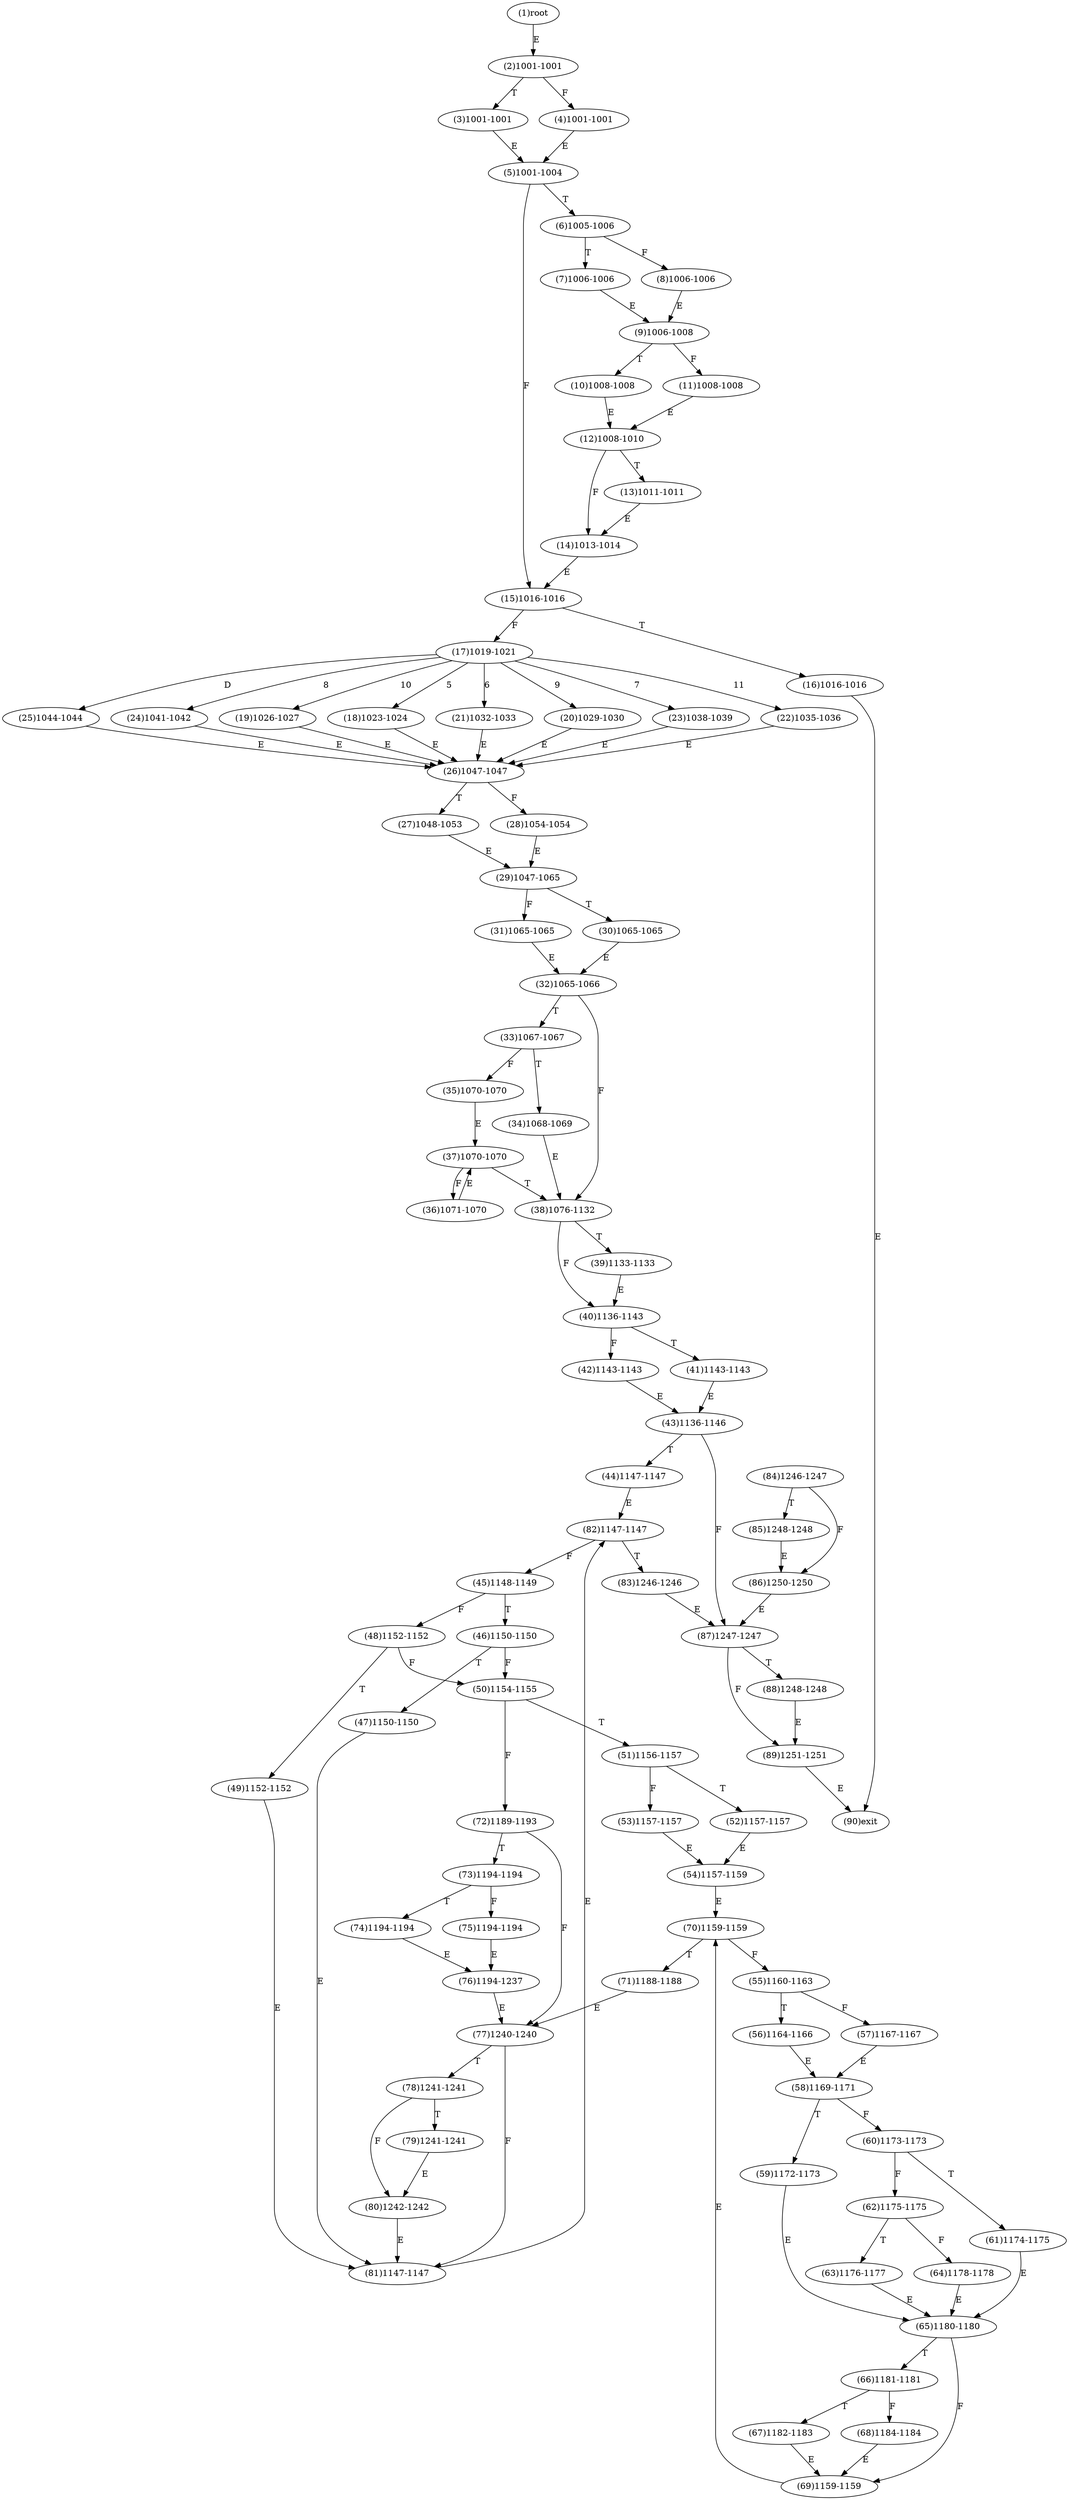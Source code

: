 digraph "" { 
1[ label="(1)root"];
2[ label="(2)1001-1001"];
3[ label="(3)1001-1001"];
4[ label="(4)1001-1001"];
5[ label="(5)1001-1004"];
6[ label="(6)1005-1006"];
7[ label="(7)1006-1006"];
8[ label="(8)1006-1006"];
9[ label="(9)1006-1008"];
10[ label="(10)1008-1008"];
11[ label="(11)1008-1008"];
12[ label="(12)1008-1010"];
13[ label="(13)1011-1011"];
14[ label="(14)1013-1014"];
15[ label="(15)1016-1016"];
17[ label="(17)1019-1021"];
16[ label="(16)1016-1016"];
19[ label="(19)1026-1027"];
18[ label="(18)1023-1024"];
21[ label="(21)1032-1033"];
20[ label="(20)1029-1030"];
23[ label="(23)1038-1039"];
22[ label="(22)1035-1036"];
25[ label="(25)1044-1044"];
24[ label="(24)1041-1042"];
27[ label="(27)1048-1053"];
26[ label="(26)1047-1047"];
29[ label="(29)1047-1065"];
28[ label="(28)1054-1054"];
31[ label="(31)1065-1065"];
30[ label="(30)1065-1065"];
34[ label="(34)1068-1069"];
35[ label="(35)1070-1070"];
32[ label="(32)1065-1066"];
33[ label="(33)1067-1067"];
38[ label="(38)1076-1132"];
39[ label="(39)1133-1133"];
36[ label="(36)1071-1070"];
37[ label="(37)1070-1070"];
42[ label="(42)1143-1143"];
43[ label="(43)1136-1146"];
40[ label="(40)1136-1143"];
41[ label="(41)1143-1143"];
46[ label="(46)1150-1150"];
47[ label="(47)1150-1150"];
44[ label="(44)1147-1147"];
45[ label="(45)1148-1149"];
51[ label="(51)1156-1157"];
50[ label="(50)1154-1155"];
49[ label="(49)1152-1152"];
48[ label="(48)1152-1152"];
55[ label="(55)1160-1163"];
54[ label="(54)1157-1159"];
53[ label="(53)1157-1157"];
52[ label="(52)1157-1157"];
59[ label="(59)1172-1173"];
58[ label="(58)1169-1171"];
57[ label="(57)1167-1167"];
56[ label="(56)1164-1166"];
63[ label="(63)1176-1177"];
62[ label="(62)1175-1175"];
61[ label="(61)1174-1175"];
60[ label="(60)1173-1173"];
68[ label="(68)1184-1184"];
69[ label="(69)1159-1159"];
70[ label="(70)1159-1159"];
71[ label="(71)1188-1188"];
64[ label="(64)1178-1178"];
65[ label="(65)1180-1180"];
66[ label="(66)1181-1181"];
67[ label="(67)1182-1183"];
76[ label="(76)1194-1237"];
77[ label="(77)1240-1240"];
78[ label="(78)1241-1241"];
79[ label="(79)1241-1241"];
72[ label="(72)1189-1193"];
73[ label="(73)1194-1194"];
74[ label="(74)1194-1194"];
75[ label="(75)1194-1194"];
85[ label="(85)1248-1248"];
84[ label="(84)1246-1247"];
87[ label="(87)1247-1247"];
86[ label="(86)1250-1250"];
81[ label="(81)1147-1147"];
80[ label="(80)1242-1242"];
83[ label="(83)1246-1246"];
82[ label="(82)1147-1147"];
89[ label="(89)1251-1251"];
88[ label="(88)1248-1248"];
90[ label="(90)exit"];
1->2[ label="E"];
2->4[ label="F"];
2->3[ label="T"];
3->5[ label="E"];
4->5[ label="E"];
5->15[ label="F"];
5->6[ label="T"];
6->8[ label="F"];
6->7[ label="T"];
7->9[ label="E"];
8->9[ label="E"];
9->11[ label="F"];
9->10[ label="T"];
10->12[ label="E"];
11->12[ label="E"];
12->14[ label="F"];
12->13[ label="T"];
13->14[ label="E"];
14->15[ label="E"];
15->17[ label="F"];
15->16[ label="T"];
16->90[ label="E"];
17->18[ label="5"];
17->21[ label="6"];
17->23[ label="7"];
17->24[ label="8"];
17->20[ label="9"];
17->19[ label="10"];
17->22[ label="11"];
17->25[ label="D"];
18->26[ label="E"];
19->26[ label="E"];
20->26[ label="E"];
21->26[ label="E"];
22->26[ label="E"];
23->26[ label="E"];
24->26[ label="E"];
25->26[ label="E"];
26->28[ label="F"];
26->27[ label="T"];
27->29[ label="E"];
28->29[ label="E"];
29->31[ label="F"];
29->30[ label="T"];
30->32[ label="E"];
31->32[ label="E"];
32->38[ label="F"];
32->33[ label="T"];
33->35[ label="F"];
33->34[ label="T"];
34->38[ label="E"];
35->37[ label="E"];
36->37[ label="E"];
37->36[ label="F"];
37->38[ label="T"];
38->40[ label="F"];
38->39[ label="T"];
39->40[ label="E"];
40->42[ label="F"];
40->41[ label="T"];
41->43[ label="E"];
42->43[ label="E"];
43->87[ label="F"];
43->44[ label="T"];
44->82[ label="E"];
45->48[ label="F"];
45->46[ label="T"];
46->50[ label="F"];
46->47[ label="T"];
47->81[ label="E"];
48->50[ label="F"];
48->49[ label="T"];
49->81[ label="E"];
50->72[ label="F"];
50->51[ label="T"];
51->53[ label="F"];
51->52[ label="T"];
52->54[ label="E"];
53->54[ label="E"];
54->70[ label="E"];
55->57[ label="F"];
55->56[ label="T"];
56->58[ label="E"];
57->58[ label="E"];
58->60[ label="F"];
58->59[ label="T"];
59->65[ label="E"];
60->62[ label="F"];
60->61[ label="T"];
61->65[ label="E"];
62->64[ label="F"];
62->63[ label="T"];
63->65[ label="E"];
64->65[ label="E"];
65->69[ label="F"];
65->66[ label="T"];
66->68[ label="F"];
66->67[ label="T"];
67->69[ label="E"];
68->69[ label="E"];
69->70[ label="E"];
70->55[ label="F"];
70->71[ label="T"];
71->77[ label="E"];
72->77[ label="F"];
72->73[ label="T"];
73->75[ label="F"];
73->74[ label="T"];
74->76[ label="E"];
75->76[ label="E"];
76->77[ label="E"];
77->81[ label="F"];
77->78[ label="T"];
78->80[ label="F"];
78->79[ label="T"];
79->80[ label="E"];
80->81[ label="E"];
81->82[ label="E"];
82->45[ label="F"];
82->83[ label="T"];
83->87[ label="E"];
84->86[ label="F"];
84->85[ label="T"];
85->86[ label="E"];
86->87[ label="E"];
87->89[ label="F"];
87->88[ label="T"];
88->89[ label="E"];
89->90[ label="E"];
}